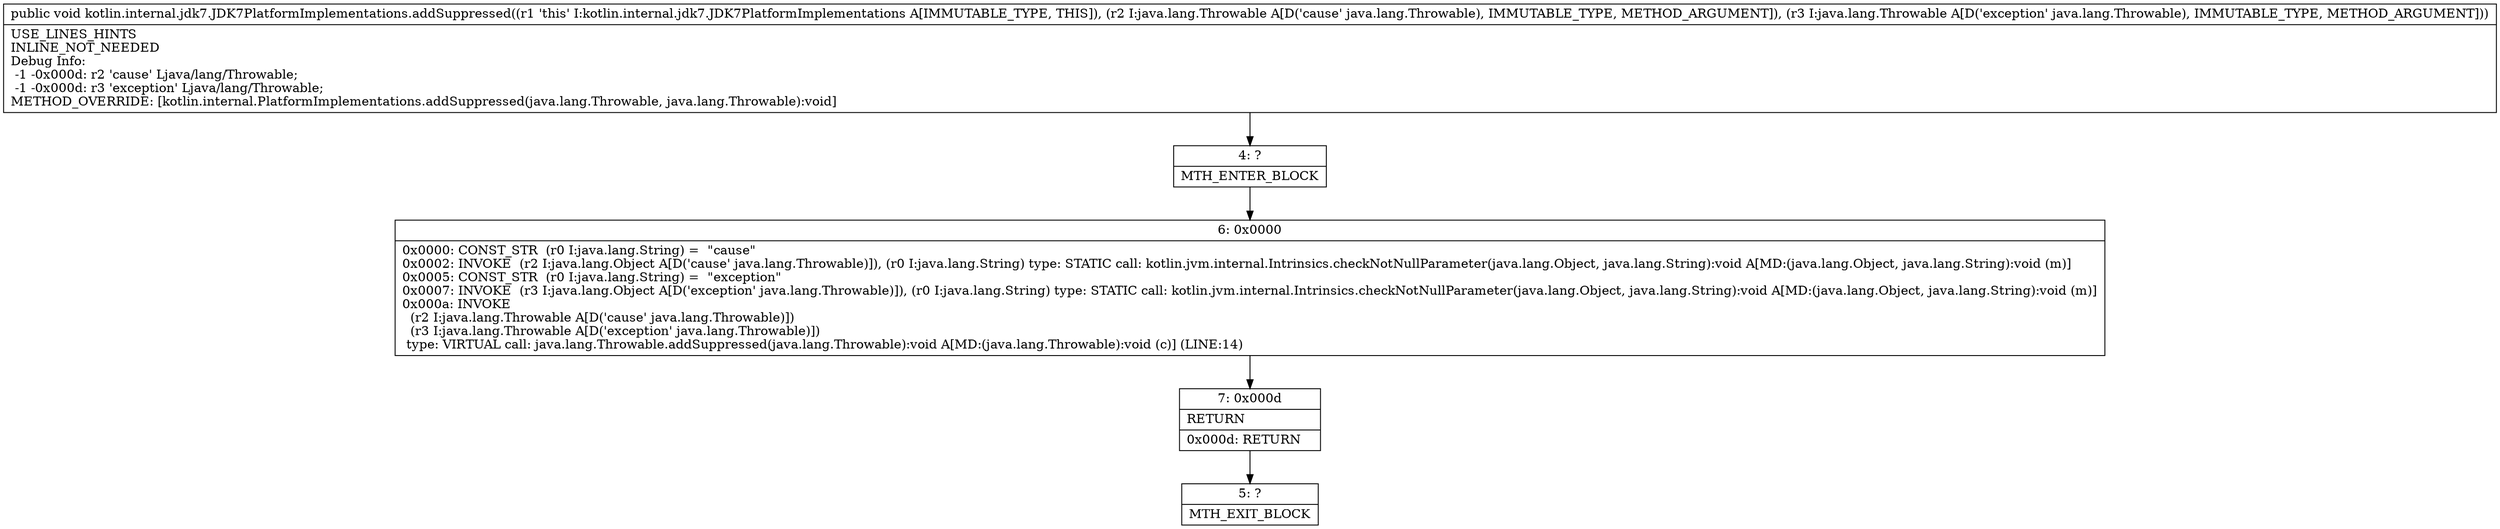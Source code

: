 digraph "CFG forkotlin.internal.jdk7.JDK7PlatformImplementations.addSuppressed(Ljava\/lang\/Throwable;Ljava\/lang\/Throwable;)V" {
Node_4 [shape=record,label="{4\:\ ?|MTH_ENTER_BLOCK\l}"];
Node_6 [shape=record,label="{6\:\ 0x0000|0x0000: CONST_STR  (r0 I:java.lang.String) =  \"cause\" \l0x0002: INVOKE  (r2 I:java.lang.Object A[D('cause' java.lang.Throwable)]), (r0 I:java.lang.String) type: STATIC call: kotlin.jvm.internal.Intrinsics.checkNotNullParameter(java.lang.Object, java.lang.String):void A[MD:(java.lang.Object, java.lang.String):void (m)]\l0x0005: CONST_STR  (r0 I:java.lang.String) =  \"exception\" \l0x0007: INVOKE  (r3 I:java.lang.Object A[D('exception' java.lang.Throwable)]), (r0 I:java.lang.String) type: STATIC call: kotlin.jvm.internal.Intrinsics.checkNotNullParameter(java.lang.Object, java.lang.String):void A[MD:(java.lang.Object, java.lang.String):void (m)]\l0x000a: INVOKE  \l  (r2 I:java.lang.Throwable A[D('cause' java.lang.Throwable)])\l  (r3 I:java.lang.Throwable A[D('exception' java.lang.Throwable)])\l type: VIRTUAL call: java.lang.Throwable.addSuppressed(java.lang.Throwable):void A[MD:(java.lang.Throwable):void (c)] (LINE:14)\l}"];
Node_7 [shape=record,label="{7\:\ 0x000d|RETURN\l|0x000d: RETURN   \l}"];
Node_5 [shape=record,label="{5\:\ ?|MTH_EXIT_BLOCK\l}"];
MethodNode[shape=record,label="{public void kotlin.internal.jdk7.JDK7PlatformImplementations.addSuppressed((r1 'this' I:kotlin.internal.jdk7.JDK7PlatformImplementations A[IMMUTABLE_TYPE, THIS]), (r2 I:java.lang.Throwable A[D('cause' java.lang.Throwable), IMMUTABLE_TYPE, METHOD_ARGUMENT]), (r3 I:java.lang.Throwable A[D('exception' java.lang.Throwable), IMMUTABLE_TYPE, METHOD_ARGUMENT]))  | USE_LINES_HINTS\lINLINE_NOT_NEEDED\lDebug Info:\l  \-1 \-0x000d: r2 'cause' Ljava\/lang\/Throwable;\l  \-1 \-0x000d: r3 'exception' Ljava\/lang\/Throwable;\lMETHOD_OVERRIDE: [kotlin.internal.PlatformImplementations.addSuppressed(java.lang.Throwable, java.lang.Throwable):void]\l}"];
MethodNode -> Node_4;Node_4 -> Node_6;
Node_6 -> Node_7;
Node_7 -> Node_5;
}

